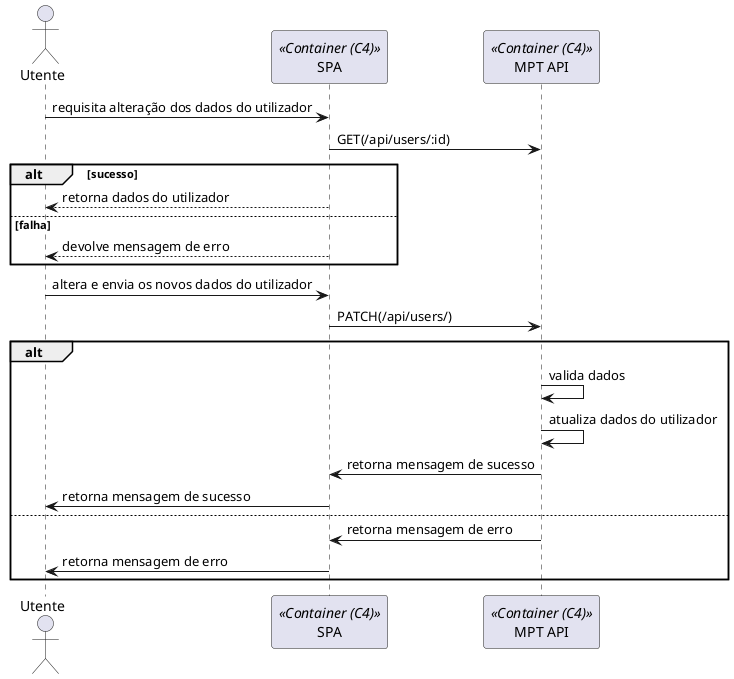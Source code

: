 @startuml

actor "Utente" as Actor
participant "SPA" as Container <<Container (C4)>>
participant "MPT API" as API <<Container (C4)>>

Actor -> Container: requisita alteração dos dados do utilizador

Container -> API: GET(/api/users/:id)
alt sucesso
    Container --> Actor: retorna dados do utilizador
else falha
    Container --> Actor: devolve mensagem de erro
end

Actor -> Container: altera e envia os novos dados do utilizador

Container -> API: PATCH(/api/users/)

alt 
    API -> API: valida dados
    API -> API: atualiza dados do utilizador
    API -> Container: retorna mensagem de sucesso
    Container -> Actor: retorna mensagem de sucesso
else
    API -> Container: retorna mensagem de erro
    Container -> Actor: retorna mensagem de erro
end

@enduml
